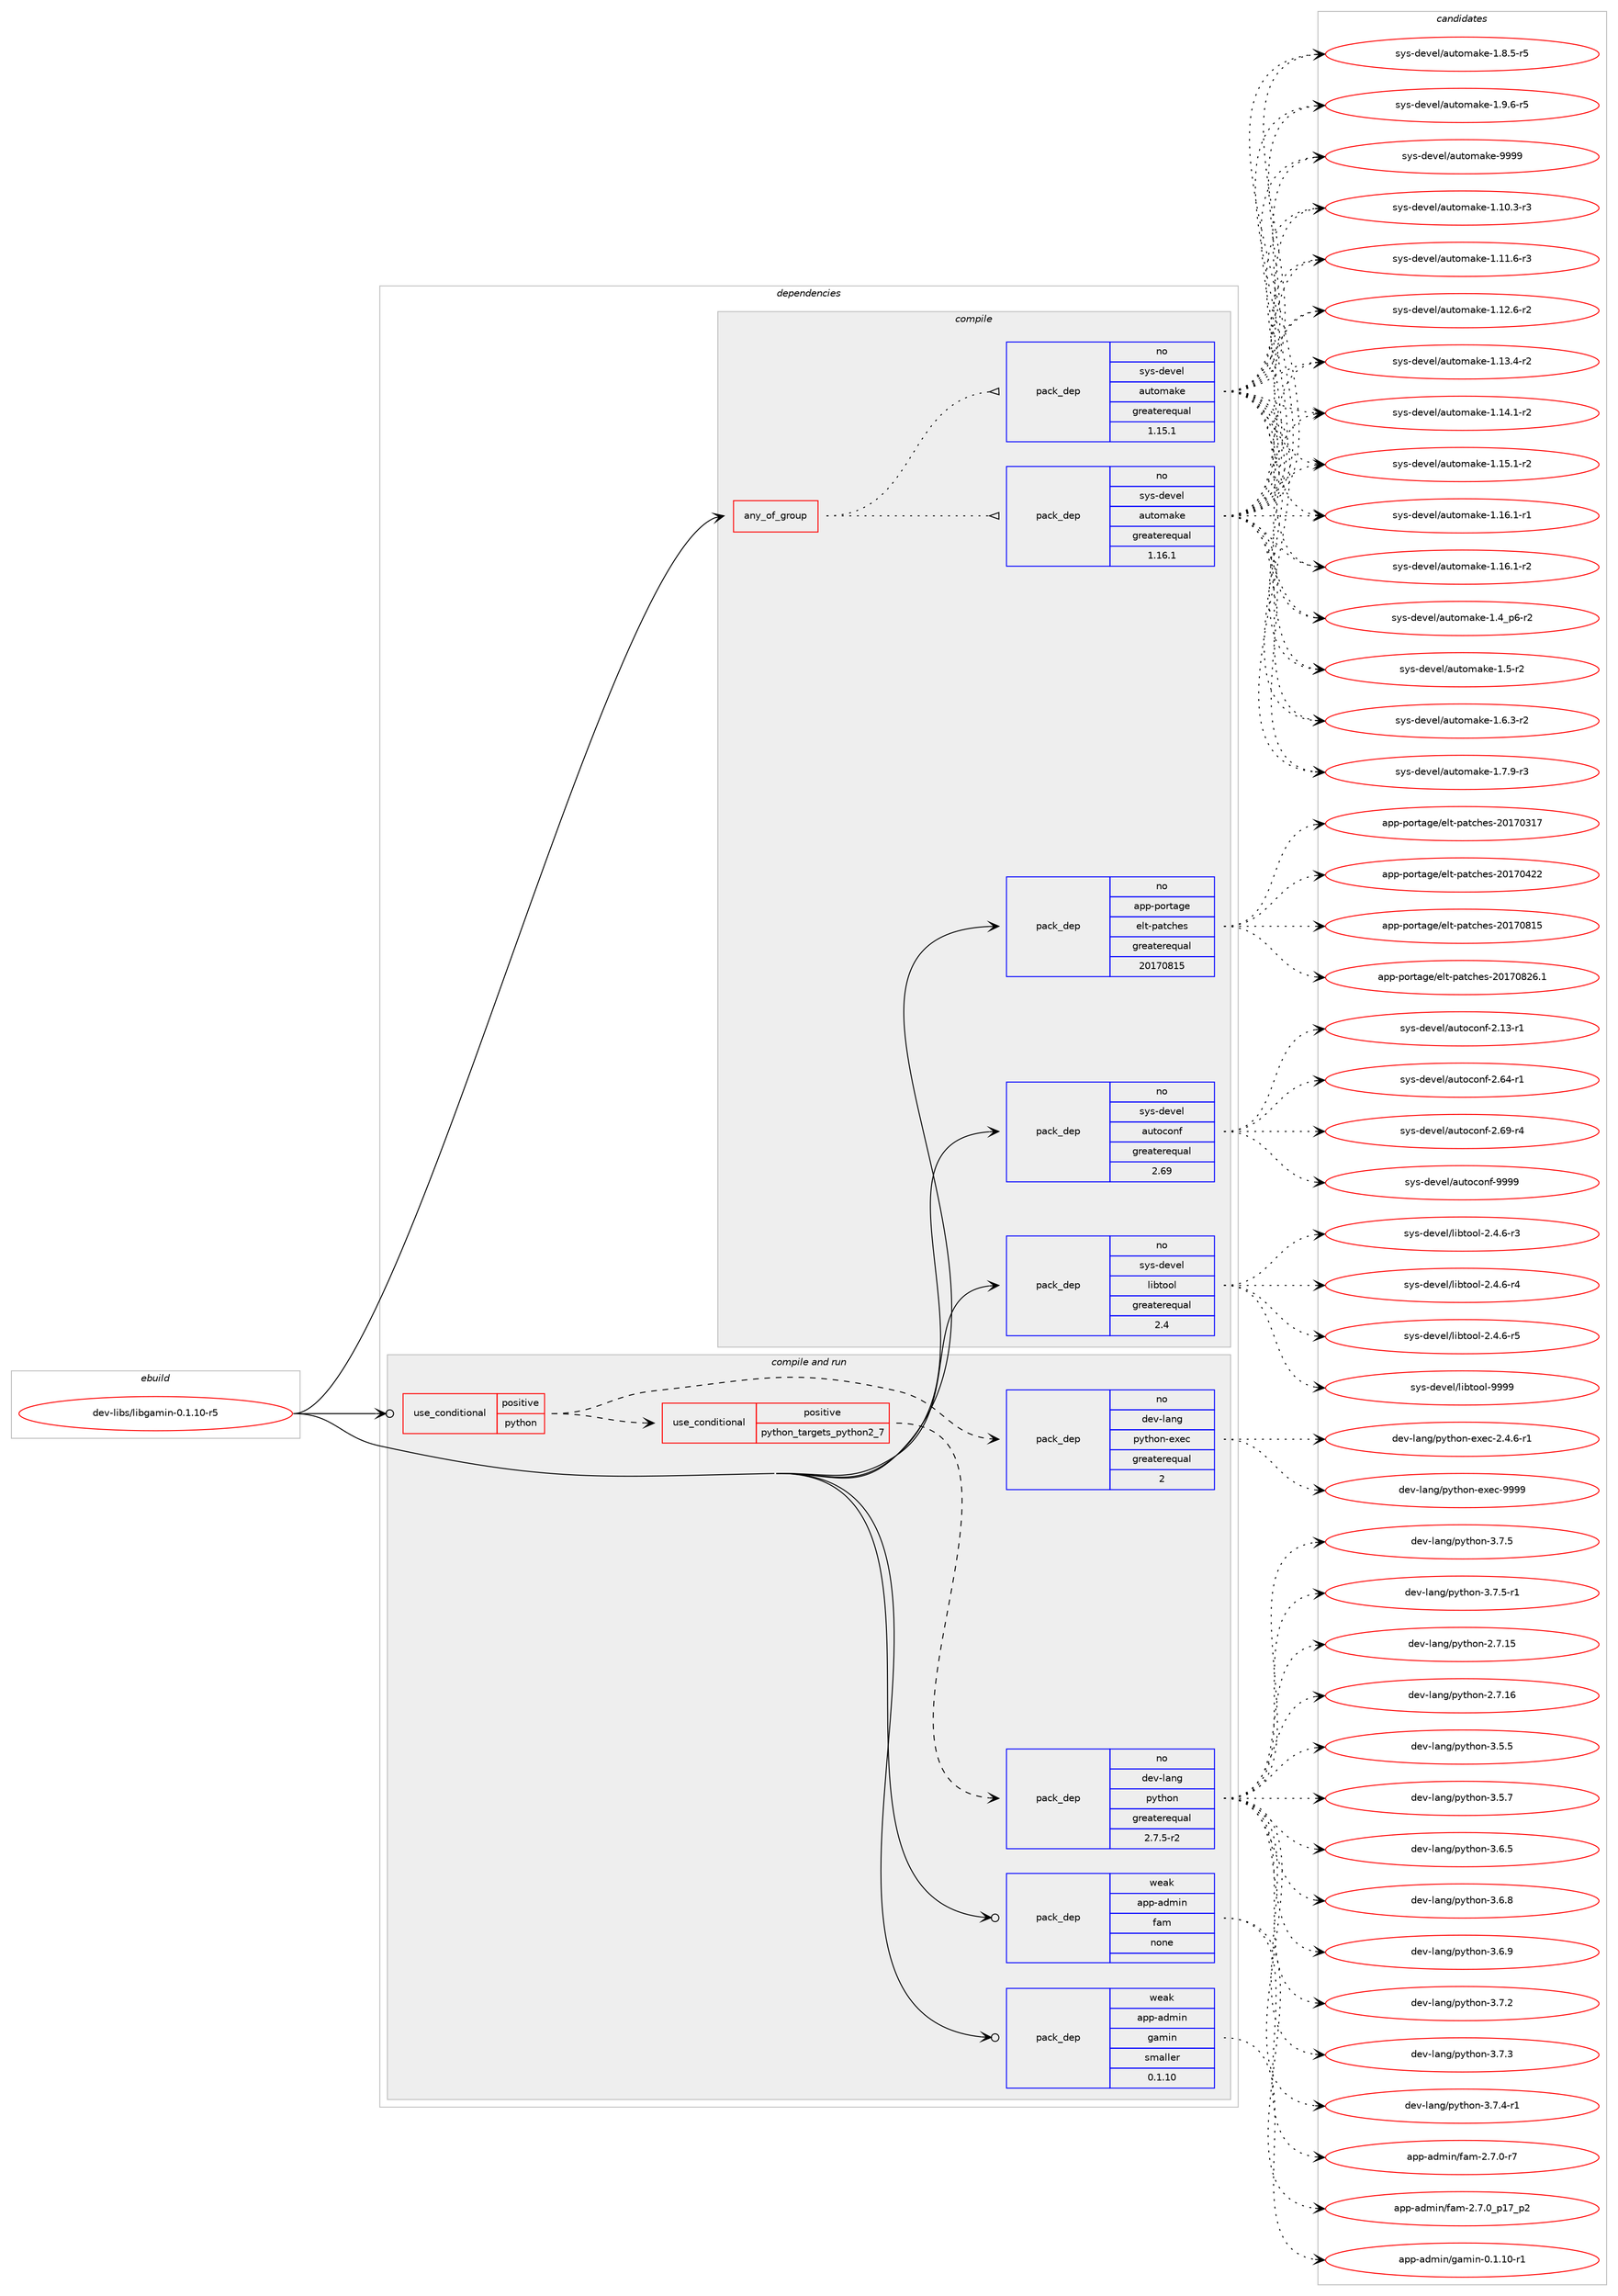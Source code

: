 digraph prolog {

# *************
# Graph options
# *************

newrank=true;
concentrate=true;
compound=true;
graph [rankdir=LR,fontname=Helvetica,fontsize=10,ranksep=1.5];#, ranksep=2.5, nodesep=0.2];
edge  [arrowhead=vee];
node  [fontname=Helvetica,fontsize=10];

# **********
# The ebuild
# **********

subgraph cluster_leftcol {
color=gray;
rank=same;
label=<<i>ebuild</i>>;
id [label="dev-libs/libgamin-0.1.10-r5", color=red, width=4, href="../dev-libs/libgamin-0.1.10-r5.svg"];
}

# ****************
# The dependencies
# ****************

subgraph cluster_midcol {
color=gray;
label=<<i>dependencies</i>>;
subgraph cluster_compile {
fillcolor="#eeeeee";
style=filled;
label=<<i>compile</i>>;
subgraph any11111 {
dependency565452 [label=<<TABLE BORDER="0" CELLBORDER="1" CELLSPACING="0" CELLPADDING="4"><TR><TD CELLPADDING="10">any_of_group</TD></TR></TABLE>>, shape=none, color=red];subgraph pack422293 {
dependency565453 [label=<<TABLE BORDER="0" CELLBORDER="1" CELLSPACING="0" CELLPADDING="4" WIDTH="220"><TR><TD ROWSPAN="6" CELLPADDING="30">pack_dep</TD></TR><TR><TD WIDTH="110">no</TD></TR><TR><TD>sys-devel</TD></TR><TR><TD>automake</TD></TR><TR><TD>greaterequal</TD></TR><TR><TD>1.16.1</TD></TR></TABLE>>, shape=none, color=blue];
}
dependency565452:e -> dependency565453:w [weight=20,style="dotted",arrowhead="oinv"];
subgraph pack422294 {
dependency565454 [label=<<TABLE BORDER="0" CELLBORDER="1" CELLSPACING="0" CELLPADDING="4" WIDTH="220"><TR><TD ROWSPAN="6" CELLPADDING="30">pack_dep</TD></TR><TR><TD WIDTH="110">no</TD></TR><TR><TD>sys-devel</TD></TR><TR><TD>automake</TD></TR><TR><TD>greaterequal</TD></TR><TR><TD>1.15.1</TD></TR></TABLE>>, shape=none, color=blue];
}
dependency565452:e -> dependency565454:w [weight=20,style="dotted",arrowhead="oinv"];
}
id:e -> dependency565452:w [weight=20,style="solid",arrowhead="vee"];
subgraph pack422295 {
dependency565455 [label=<<TABLE BORDER="0" CELLBORDER="1" CELLSPACING="0" CELLPADDING="4" WIDTH="220"><TR><TD ROWSPAN="6" CELLPADDING="30">pack_dep</TD></TR><TR><TD WIDTH="110">no</TD></TR><TR><TD>app-portage</TD></TR><TR><TD>elt-patches</TD></TR><TR><TD>greaterequal</TD></TR><TR><TD>20170815</TD></TR></TABLE>>, shape=none, color=blue];
}
id:e -> dependency565455:w [weight=20,style="solid",arrowhead="vee"];
subgraph pack422296 {
dependency565456 [label=<<TABLE BORDER="0" CELLBORDER="1" CELLSPACING="0" CELLPADDING="4" WIDTH="220"><TR><TD ROWSPAN="6" CELLPADDING="30">pack_dep</TD></TR><TR><TD WIDTH="110">no</TD></TR><TR><TD>sys-devel</TD></TR><TR><TD>autoconf</TD></TR><TR><TD>greaterequal</TD></TR><TR><TD>2.69</TD></TR></TABLE>>, shape=none, color=blue];
}
id:e -> dependency565456:w [weight=20,style="solid",arrowhead="vee"];
subgraph pack422297 {
dependency565457 [label=<<TABLE BORDER="0" CELLBORDER="1" CELLSPACING="0" CELLPADDING="4" WIDTH="220"><TR><TD ROWSPAN="6" CELLPADDING="30">pack_dep</TD></TR><TR><TD WIDTH="110">no</TD></TR><TR><TD>sys-devel</TD></TR><TR><TD>libtool</TD></TR><TR><TD>greaterequal</TD></TR><TR><TD>2.4</TD></TR></TABLE>>, shape=none, color=blue];
}
id:e -> dependency565457:w [weight=20,style="solid",arrowhead="vee"];
}
subgraph cluster_compileandrun {
fillcolor="#eeeeee";
style=filled;
label=<<i>compile and run</i>>;
subgraph cond131691 {
dependency565458 [label=<<TABLE BORDER="0" CELLBORDER="1" CELLSPACING="0" CELLPADDING="4"><TR><TD ROWSPAN="3" CELLPADDING="10">use_conditional</TD></TR><TR><TD>positive</TD></TR><TR><TD>python</TD></TR></TABLE>>, shape=none, color=red];
subgraph cond131692 {
dependency565459 [label=<<TABLE BORDER="0" CELLBORDER="1" CELLSPACING="0" CELLPADDING="4"><TR><TD ROWSPAN="3" CELLPADDING="10">use_conditional</TD></TR><TR><TD>positive</TD></TR><TR><TD>python_targets_python2_7</TD></TR></TABLE>>, shape=none, color=red];
subgraph pack422298 {
dependency565460 [label=<<TABLE BORDER="0" CELLBORDER="1" CELLSPACING="0" CELLPADDING="4" WIDTH="220"><TR><TD ROWSPAN="6" CELLPADDING="30">pack_dep</TD></TR><TR><TD WIDTH="110">no</TD></TR><TR><TD>dev-lang</TD></TR><TR><TD>python</TD></TR><TR><TD>greaterequal</TD></TR><TR><TD>2.7.5-r2</TD></TR></TABLE>>, shape=none, color=blue];
}
dependency565459:e -> dependency565460:w [weight=20,style="dashed",arrowhead="vee"];
}
dependency565458:e -> dependency565459:w [weight=20,style="dashed",arrowhead="vee"];
subgraph pack422299 {
dependency565461 [label=<<TABLE BORDER="0" CELLBORDER="1" CELLSPACING="0" CELLPADDING="4" WIDTH="220"><TR><TD ROWSPAN="6" CELLPADDING="30">pack_dep</TD></TR><TR><TD WIDTH="110">no</TD></TR><TR><TD>dev-lang</TD></TR><TR><TD>python-exec</TD></TR><TR><TD>greaterequal</TD></TR><TR><TD>2</TD></TR></TABLE>>, shape=none, color=blue];
}
dependency565458:e -> dependency565461:w [weight=20,style="dashed",arrowhead="vee"];
}
id:e -> dependency565458:w [weight=20,style="solid",arrowhead="odotvee"];
subgraph pack422300 {
dependency565462 [label=<<TABLE BORDER="0" CELLBORDER="1" CELLSPACING="0" CELLPADDING="4" WIDTH="220"><TR><TD ROWSPAN="6" CELLPADDING="30">pack_dep</TD></TR><TR><TD WIDTH="110">weak</TD></TR><TR><TD>app-admin</TD></TR><TR><TD>fam</TD></TR><TR><TD>none</TD></TR><TR><TD></TD></TR></TABLE>>, shape=none, color=blue];
}
id:e -> dependency565462:w [weight=20,style="solid",arrowhead="odotvee"];
subgraph pack422301 {
dependency565463 [label=<<TABLE BORDER="0" CELLBORDER="1" CELLSPACING="0" CELLPADDING="4" WIDTH="220"><TR><TD ROWSPAN="6" CELLPADDING="30">pack_dep</TD></TR><TR><TD WIDTH="110">weak</TD></TR><TR><TD>app-admin</TD></TR><TR><TD>gamin</TD></TR><TR><TD>smaller</TD></TR><TR><TD>0.1.10</TD></TR></TABLE>>, shape=none, color=blue];
}
id:e -> dependency565463:w [weight=20,style="solid",arrowhead="odotvee"];
}
subgraph cluster_run {
fillcolor="#eeeeee";
style=filled;
label=<<i>run</i>>;
}
}

# **************
# The candidates
# **************

subgraph cluster_choices {
rank=same;
color=gray;
label=<<i>candidates</i>>;

subgraph choice422293 {
color=black;
nodesep=1;
choice11512111545100101118101108479711711611110997107101454946494846514511451 [label="sys-devel/automake-1.10.3-r3", color=red, width=4,href="../sys-devel/automake-1.10.3-r3.svg"];
choice11512111545100101118101108479711711611110997107101454946494946544511451 [label="sys-devel/automake-1.11.6-r3", color=red, width=4,href="../sys-devel/automake-1.11.6-r3.svg"];
choice11512111545100101118101108479711711611110997107101454946495046544511450 [label="sys-devel/automake-1.12.6-r2", color=red, width=4,href="../sys-devel/automake-1.12.6-r2.svg"];
choice11512111545100101118101108479711711611110997107101454946495146524511450 [label="sys-devel/automake-1.13.4-r2", color=red, width=4,href="../sys-devel/automake-1.13.4-r2.svg"];
choice11512111545100101118101108479711711611110997107101454946495246494511450 [label="sys-devel/automake-1.14.1-r2", color=red, width=4,href="../sys-devel/automake-1.14.1-r2.svg"];
choice11512111545100101118101108479711711611110997107101454946495346494511450 [label="sys-devel/automake-1.15.1-r2", color=red, width=4,href="../sys-devel/automake-1.15.1-r2.svg"];
choice11512111545100101118101108479711711611110997107101454946495446494511449 [label="sys-devel/automake-1.16.1-r1", color=red, width=4,href="../sys-devel/automake-1.16.1-r1.svg"];
choice11512111545100101118101108479711711611110997107101454946495446494511450 [label="sys-devel/automake-1.16.1-r2", color=red, width=4,href="../sys-devel/automake-1.16.1-r2.svg"];
choice115121115451001011181011084797117116111109971071014549465295112544511450 [label="sys-devel/automake-1.4_p6-r2", color=red, width=4,href="../sys-devel/automake-1.4_p6-r2.svg"];
choice11512111545100101118101108479711711611110997107101454946534511450 [label="sys-devel/automake-1.5-r2", color=red, width=4,href="../sys-devel/automake-1.5-r2.svg"];
choice115121115451001011181011084797117116111109971071014549465446514511450 [label="sys-devel/automake-1.6.3-r2", color=red, width=4,href="../sys-devel/automake-1.6.3-r2.svg"];
choice115121115451001011181011084797117116111109971071014549465546574511451 [label="sys-devel/automake-1.7.9-r3", color=red, width=4,href="../sys-devel/automake-1.7.9-r3.svg"];
choice115121115451001011181011084797117116111109971071014549465646534511453 [label="sys-devel/automake-1.8.5-r5", color=red, width=4,href="../sys-devel/automake-1.8.5-r5.svg"];
choice115121115451001011181011084797117116111109971071014549465746544511453 [label="sys-devel/automake-1.9.6-r5", color=red, width=4,href="../sys-devel/automake-1.9.6-r5.svg"];
choice115121115451001011181011084797117116111109971071014557575757 [label="sys-devel/automake-9999", color=red, width=4,href="../sys-devel/automake-9999.svg"];
dependency565453:e -> choice11512111545100101118101108479711711611110997107101454946494846514511451:w [style=dotted,weight="100"];
dependency565453:e -> choice11512111545100101118101108479711711611110997107101454946494946544511451:w [style=dotted,weight="100"];
dependency565453:e -> choice11512111545100101118101108479711711611110997107101454946495046544511450:w [style=dotted,weight="100"];
dependency565453:e -> choice11512111545100101118101108479711711611110997107101454946495146524511450:w [style=dotted,weight="100"];
dependency565453:e -> choice11512111545100101118101108479711711611110997107101454946495246494511450:w [style=dotted,weight="100"];
dependency565453:e -> choice11512111545100101118101108479711711611110997107101454946495346494511450:w [style=dotted,weight="100"];
dependency565453:e -> choice11512111545100101118101108479711711611110997107101454946495446494511449:w [style=dotted,weight="100"];
dependency565453:e -> choice11512111545100101118101108479711711611110997107101454946495446494511450:w [style=dotted,weight="100"];
dependency565453:e -> choice115121115451001011181011084797117116111109971071014549465295112544511450:w [style=dotted,weight="100"];
dependency565453:e -> choice11512111545100101118101108479711711611110997107101454946534511450:w [style=dotted,weight="100"];
dependency565453:e -> choice115121115451001011181011084797117116111109971071014549465446514511450:w [style=dotted,weight="100"];
dependency565453:e -> choice115121115451001011181011084797117116111109971071014549465546574511451:w [style=dotted,weight="100"];
dependency565453:e -> choice115121115451001011181011084797117116111109971071014549465646534511453:w [style=dotted,weight="100"];
dependency565453:e -> choice115121115451001011181011084797117116111109971071014549465746544511453:w [style=dotted,weight="100"];
dependency565453:e -> choice115121115451001011181011084797117116111109971071014557575757:w [style=dotted,weight="100"];
}
subgraph choice422294 {
color=black;
nodesep=1;
choice11512111545100101118101108479711711611110997107101454946494846514511451 [label="sys-devel/automake-1.10.3-r3", color=red, width=4,href="../sys-devel/automake-1.10.3-r3.svg"];
choice11512111545100101118101108479711711611110997107101454946494946544511451 [label="sys-devel/automake-1.11.6-r3", color=red, width=4,href="../sys-devel/automake-1.11.6-r3.svg"];
choice11512111545100101118101108479711711611110997107101454946495046544511450 [label="sys-devel/automake-1.12.6-r2", color=red, width=4,href="../sys-devel/automake-1.12.6-r2.svg"];
choice11512111545100101118101108479711711611110997107101454946495146524511450 [label="sys-devel/automake-1.13.4-r2", color=red, width=4,href="../sys-devel/automake-1.13.4-r2.svg"];
choice11512111545100101118101108479711711611110997107101454946495246494511450 [label="sys-devel/automake-1.14.1-r2", color=red, width=4,href="../sys-devel/automake-1.14.1-r2.svg"];
choice11512111545100101118101108479711711611110997107101454946495346494511450 [label="sys-devel/automake-1.15.1-r2", color=red, width=4,href="../sys-devel/automake-1.15.1-r2.svg"];
choice11512111545100101118101108479711711611110997107101454946495446494511449 [label="sys-devel/automake-1.16.1-r1", color=red, width=4,href="../sys-devel/automake-1.16.1-r1.svg"];
choice11512111545100101118101108479711711611110997107101454946495446494511450 [label="sys-devel/automake-1.16.1-r2", color=red, width=4,href="../sys-devel/automake-1.16.1-r2.svg"];
choice115121115451001011181011084797117116111109971071014549465295112544511450 [label="sys-devel/automake-1.4_p6-r2", color=red, width=4,href="../sys-devel/automake-1.4_p6-r2.svg"];
choice11512111545100101118101108479711711611110997107101454946534511450 [label="sys-devel/automake-1.5-r2", color=red, width=4,href="../sys-devel/automake-1.5-r2.svg"];
choice115121115451001011181011084797117116111109971071014549465446514511450 [label="sys-devel/automake-1.6.3-r2", color=red, width=4,href="../sys-devel/automake-1.6.3-r2.svg"];
choice115121115451001011181011084797117116111109971071014549465546574511451 [label="sys-devel/automake-1.7.9-r3", color=red, width=4,href="../sys-devel/automake-1.7.9-r3.svg"];
choice115121115451001011181011084797117116111109971071014549465646534511453 [label="sys-devel/automake-1.8.5-r5", color=red, width=4,href="../sys-devel/automake-1.8.5-r5.svg"];
choice115121115451001011181011084797117116111109971071014549465746544511453 [label="sys-devel/automake-1.9.6-r5", color=red, width=4,href="../sys-devel/automake-1.9.6-r5.svg"];
choice115121115451001011181011084797117116111109971071014557575757 [label="sys-devel/automake-9999", color=red, width=4,href="../sys-devel/automake-9999.svg"];
dependency565454:e -> choice11512111545100101118101108479711711611110997107101454946494846514511451:w [style=dotted,weight="100"];
dependency565454:e -> choice11512111545100101118101108479711711611110997107101454946494946544511451:w [style=dotted,weight="100"];
dependency565454:e -> choice11512111545100101118101108479711711611110997107101454946495046544511450:w [style=dotted,weight="100"];
dependency565454:e -> choice11512111545100101118101108479711711611110997107101454946495146524511450:w [style=dotted,weight="100"];
dependency565454:e -> choice11512111545100101118101108479711711611110997107101454946495246494511450:w [style=dotted,weight="100"];
dependency565454:e -> choice11512111545100101118101108479711711611110997107101454946495346494511450:w [style=dotted,weight="100"];
dependency565454:e -> choice11512111545100101118101108479711711611110997107101454946495446494511449:w [style=dotted,weight="100"];
dependency565454:e -> choice11512111545100101118101108479711711611110997107101454946495446494511450:w [style=dotted,weight="100"];
dependency565454:e -> choice115121115451001011181011084797117116111109971071014549465295112544511450:w [style=dotted,weight="100"];
dependency565454:e -> choice11512111545100101118101108479711711611110997107101454946534511450:w [style=dotted,weight="100"];
dependency565454:e -> choice115121115451001011181011084797117116111109971071014549465446514511450:w [style=dotted,weight="100"];
dependency565454:e -> choice115121115451001011181011084797117116111109971071014549465546574511451:w [style=dotted,weight="100"];
dependency565454:e -> choice115121115451001011181011084797117116111109971071014549465646534511453:w [style=dotted,weight="100"];
dependency565454:e -> choice115121115451001011181011084797117116111109971071014549465746544511453:w [style=dotted,weight="100"];
dependency565454:e -> choice115121115451001011181011084797117116111109971071014557575757:w [style=dotted,weight="100"];
}
subgraph choice422295 {
color=black;
nodesep=1;
choice97112112451121111141169710310147101108116451129711699104101115455048495548514955 [label="app-portage/elt-patches-20170317", color=red, width=4,href="../app-portage/elt-patches-20170317.svg"];
choice97112112451121111141169710310147101108116451129711699104101115455048495548525050 [label="app-portage/elt-patches-20170422", color=red, width=4,href="../app-portage/elt-patches-20170422.svg"];
choice97112112451121111141169710310147101108116451129711699104101115455048495548564953 [label="app-portage/elt-patches-20170815", color=red, width=4,href="../app-portage/elt-patches-20170815.svg"];
choice971121124511211111411697103101471011081164511297116991041011154550484955485650544649 [label="app-portage/elt-patches-20170826.1", color=red, width=4,href="../app-portage/elt-patches-20170826.1.svg"];
dependency565455:e -> choice97112112451121111141169710310147101108116451129711699104101115455048495548514955:w [style=dotted,weight="100"];
dependency565455:e -> choice97112112451121111141169710310147101108116451129711699104101115455048495548525050:w [style=dotted,weight="100"];
dependency565455:e -> choice97112112451121111141169710310147101108116451129711699104101115455048495548564953:w [style=dotted,weight="100"];
dependency565455:e -> choice971121124511211111411697103101471011081164511297116991041011154550484955485650544649:w [style=dotted,weight="100"];
}
subgraph choice422296 {
color=black;
nodesep=1;
choice1151211154510010111810110847971171161119911111010245504649514511449 [label="sys-devel/autoconf-2.13-r1", color=red, width=4,href="../sys-devel/autoconf-2.13-r1.svg"];
choice1151211154510010111810110847971171161119911111010245504654524511449 [label="sys-devel/autoconf-2.64-r1", color=red, width=4,href="../sys-devel/autoconf-2.64-r1.svg"];
choice1151211154510010111810110847971171161119911111010245504654574511452 [label="sys-devel/autoconf-2.69-r4", color=red, width=4,href="../sys-devel/autoconf-2.69-r4.svg"];
choice115121115451001011181011084797117116111991111101024557575757 [label="sys-devel/autoconf-9999", color=red, width=4,href="../sys-devel/autoconf-9999.svg"];
dependency565456:e -> choice1151211154510010111810110847971171161119911111010245504649514511449:w [style=dotted,weight="100"];
dependency565456:e -> choice1151211154510010111810110847971171161119911111010245504654524511449:w [style=dotted,weight="100"];
dependency565456:e -> choice1151211154510010111810110847971171161119911111010245504654574511452:w [style=dotted,weight="100"];
dependency565456:e -> choice115121115451001011181011084797117116111991111101024557575757:w [style=dotted,weight="100"];
}
subgraph choice422297 {
color=black;
nodesep=1;
choice1151211154510010111810110847108105981161111111084550465246544511451 [label="sys-devel/libtool-2.4.6-r3", color=red, width=4,href="../sys-devel/libtool-2.4.6-r3.svg"];
choice1151211154510010111810110847108105981161111111084550465246544511452 [label="sys-devel/libtool-2.4.6-r4", color=red, width=4,href="../sys-devel/libtool-2.4.6-r4.svg"];
choice1151211154510010111810110847108105981161111111084550465246544511453 [label="sys-devel/libtool-2.4.6-r5", color=red, width=4,href="../sys-devel/libtool-2.4.6-r5.svg"];
choice1151211154510010111810110847108105981161111111084557575757 [label="sys-devel/libtool-9999", color=red, width=4,href="../sys-devel/libtool-9999.svg"];
dependency565457:e -> choice1151211154510010111810110847108105981161111111084550465246544511451:w [style=dotted,weight="100"];
dependency565457:e -> choice1151211154510010111810110847108105981161111111084550465246544511452:w [style=dotted,weight="100"];
dependency565457:e -> choice1151211154510010111810110847108105981161111111084550465246544511453:w [style=dotted,weight="100"];
dependency565457:e -> choice1151211154510010111810110847108105981161111111084557575757:w [style=dotted,weight="100"];
}
subgraph choice422298 {
color=black;
nodesep=1;
choice10010111845108971101034711212111610411111045504655464953 [label="dev-lang/python-2.7.15", color=red, width=4,href="../dev-lang/python-2.7.15.svg"];
choice10010111845108971101034711212111610411111045504655464954 [label="dev-lang/python-2.7.16", color=red, width=4,href="../dev-lang/python-2.7.16.svg"];
choice100101118451089711010347112121116104111110455146534653 [label="dev-lang/python-3.5.5", color=red, width=4,href="../dev-lang/python-3.5.5.svg"];
choice100101118451089711010347112121116104111110455146534655 [label="dev-lang/python-3.5.7", color=red, width=4,href="../dev-lang/python-3.5.7.svg"];
choice100101118451089711010347112121116104111110455146544653 [label="dev-lang/python-3.6.5", color=red, width=4,href="../dev-lang/python-3.6.5.svg"];
choice100101118451089711010347112121116104111110455146544656 [label="dev-lang/python-3.6.8", color=red, width=4,href="../dev-lang/python-3.6.8.svg"];
choice100101118451089711010347112121116104111110455146544657 [label="dev-lang/python-3.6.9", color=red, width=4,href="../dev-lang/python-3.6.9.svg"];
choice100101118451089711010347112121116104111110455146554650 [label="dev-lang/python-3.7.2", color=red, width=4,href="../dev-lang/python-3.7.2.svg"];
choice100101118451089711010347112121116104111110455146554651 [label="dev-lang/python-3.7.3", color=red, width=4,href="../dev-lang/python-3.7.3.svg"];
choice1001011184510897110103471121211161041111104551465546524511449 [label="dev-lang/python-3.7.4-r1", color=red, width=4,href="../dev-lang/python-3.7.4-r1.svg"];
choice100101118451089711010347112121116104111110455146554653 [label="dev-lang/python-3.7.5", color=red, width=4,href="../dev-lang/python-3.7.5.svg"];
choice1001011184510897110103471121211161041111104551465546534511449 [label="dev-lang/python-3.7.5-r1", color=red, width=4,href="../dev-lang/python-3.7.5-r1.svg"];
dependency565460:e -> choice10010111845108971101034711212111610411111045504655464953:w [style=dotted,weight="100"];
dependency565460:e -> choice10010111845108971101034711212111610411111045504655464954:w [style=dotted,weight="100"];
dependency565460:e -> choice100101118451089711010347112121116104111110455146534653:w [style=dotted,weight="100"];
dependency565460:e -> choice100101118451089711010347112121116104111110455146534655:w [style=dotted,weight="100"];
dependency565460:e -> choice100101118451089711010347112121116104111110455146544653:w [style=dotted,weight="100"];
dependency565460:e -> choice100101118451089711010347112121116104111110455146544656:w [style=dotted,weight="100"];
dependency565460:e -> choice100101118451089711010347112121116104111110455146544657:w [style=dotted,weight="100"];
dependency565460:e -> choice100101118451089711010347112121116104111110455146554650:w [style=dotted,weight="100"];
dependency565460:e -> choice100101118451089711010347112121116104111110455146554651:w [style=dotted,weight="100"];
dependency565460:e -> choice1001011184510897110103471121211161041111104551465546524511449:w [style=dotted,weight="100"];
dependency565460:e -> choice100101118451089711010347112121116104111110455146554653:w [style=dotted,weight="100"];
dependency565460:e -> choice1001011184510897110103471121211161041111104551465546534511449:w [style=dotted,weight="100"];
}
subgraph choice422299 {
color=black;
nodesep=1;
choice10010111845108971101034711212111610411111045101120101994550465246544511449 [label="dev-lang/python-exec-2.4.6-r1", color=red, width=4,href="../dev-lang/python-exec-2.4.6-r1.svg"];
choice10010111845108971101034711212111610411111045101120101994557575757 [label="dev-lang/python-exec-9999", color=red, width=4,href="../dev-lang/python-exec-9999.svg"];
dependency565461:e -> choice10010111845108971101034711212111610411111045101120101994550465246544511449:w [style=dotted,weight="100"];
dependency565461:e -> choice10010111845108971101034711212111610411111045101120101994557575757:w [style=dotted,weight="100"];
}
subgraph choice422300 {
color=black;
nodesep=1;
choice97112112459710010910511047102971094550465546484511455 [label="app-admin/fam-2.7.0-r7", color=red, width=4,href="../app-admin/fam-2.7.0-r7.svg"];
choice97112112459710010910511047102971094550465546489511249559511250 [label="app-admin/fam-2.7.0_p17_p2", color=red, width=4,href="../app-admin/fam-2.7.0_p17_p2.svg"];
dependency565462:e -> choice97112112459710010910511047102971094550465546484511455:w [style=dotted,weight="100"];
dependency565462:e -> choice97112112459710010910511047102971094550465546489511249559511250:w [style=dotted,weight="100"];
}
subgraph choice422301 {
color=black;
nodesep=1;
choice9711211245971001091051104710397109105110454846494649484511449 [label="app-admin/gamin-0.1.10-r1", color=red, width=4,href="../app-admin/gamin-0.1.10-r1.svg"];
dependency565463:e -> choice9711211245971001091051104710397109105110454846494649484511449:w [style=dotted,weight="100"];
}
}

}
